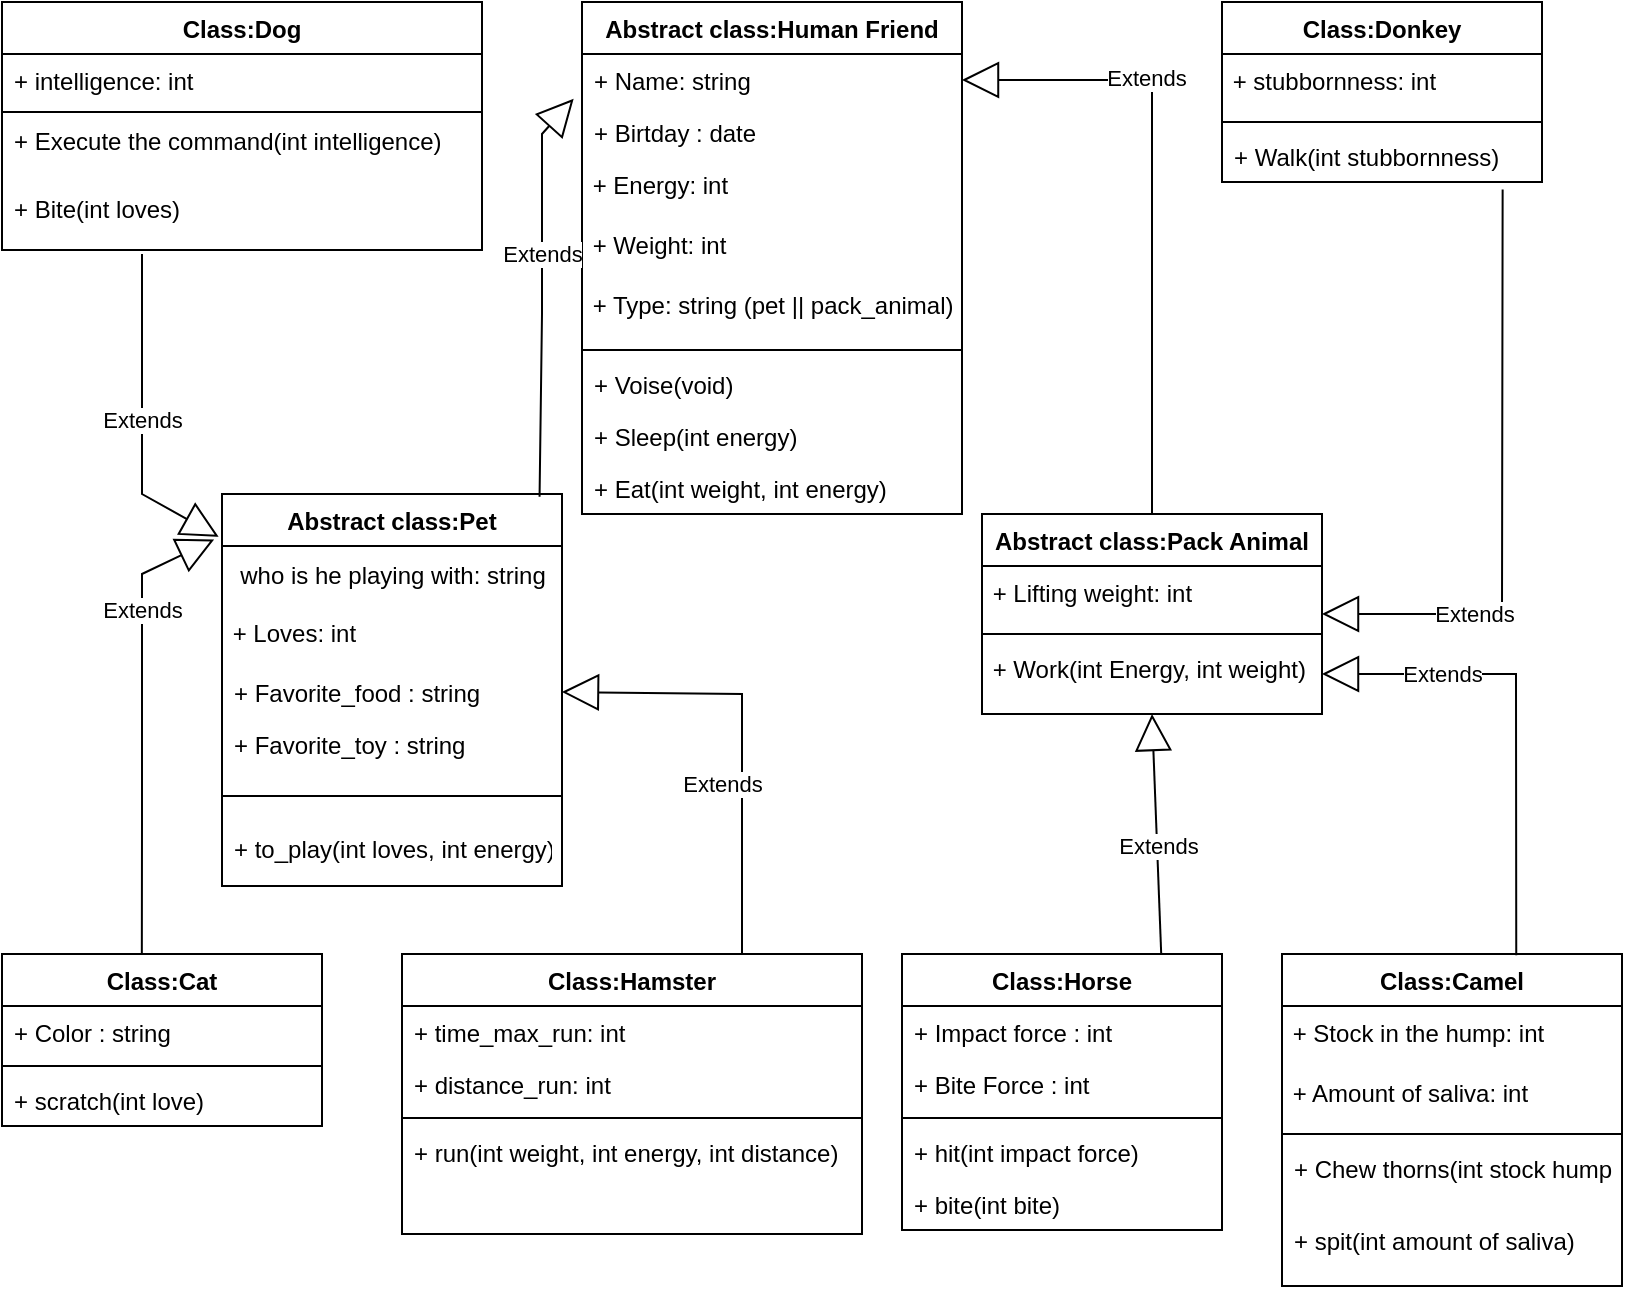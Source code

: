 <mxfile version="20.3.0" type="device"><diagram id="R2lEEEUBdFMjLlhIrx00" name="Page-1"><mxGraphModel dx="910" dy="452" grid="1" gridSize="10" guides="1" tooltips="1" connect="1" arrows="1" fold="1" page="1" pageScale="1" pageWidth="850" pageHeight="1100" math="0" shadow="0" extFonts="Permanent Marker^https://fonts.googleapis.com/css?family=Permanent+Marker"><root><mxCell id="0"/><mxCell id="1" parent="0"/><mxCell id="GSxFg-PIzHMh7uF5a8ec-13" value="Abstract class:Human Friend" style="swimlane;fontStyle=1;align=center;verticalAlign=top;childLayout=stackLayout;horizontal=1;startSize=26;horizontalStack=0;resizeParent=1;resizeParentMax=0;resizeLast=0;collapsible=1;marginBottom=0;" parent="1" vertex="1"><mxGeometry x="300" y="14" width="190" height="256" as="geometry"/></mxCell><mxCell id="GSxFg-PIzHMh7uF5a8ec-17" value="+ Name: string" style="text;strokeColor=none;fillColor=none;align=left;verticalAlign=top;spacingLeft=4;spacingRight=4;overflow=hidden;rotatable=0;points=[[0,0.5],[1,0.5]];portConstraint=eastwest;" parent="GSxFg-PIzHMh7uF5a8ec-13" vertex="1"><mxGeometry y="26" width="190" height="26" as="geometry"/></mxCell><mxCell id="GSxFg-PIzHMh7uF5a8ec-18" value="+ Birtday : date" style="text;strokeColor=none;fillColor=none;align=left;verticalAlign=top;spacingLeft=4;spacingRight=4;overflow=hidden;rotatable=0;points=[[0,0.5],[1,0.5]];portConstraint=eastwest;" parent="GSxFg-PIzHMh7uF5a8ec-13" vertex="1"><mxGeometry y="52" width="190" height="26" as="geometry"/></mxCell><mxCell id="AgACprM1LGYJSEzskkVZ-3" value="&amp;nbsp;+ Energy: int" style="text;html=1;align=left;verticalAlign=top;resizable=0;points=[];autosize=1;strokeColor=none;fillColor=none;" parent="GSxFg-PIzHMh7uF5a8ec-13" vertex="1"><mxGeometry y="78" width="190" height="30" as="geometry"/></mxCell><mxCell id="AgACprM1LGYJSEzskkVZ-2" value=" + Weight: int" style="text;align=left;verticalAlign=top;resizable=0;points=[];autosize=1;strokeColor=none;fillColor=none;" parent="GSxFg-PIzHMh7uF5a8ec-13" vertex="1"><mxGeometry y="108" width="190" height="30" as="geometry"/></mxCell><mxCell id="AgACprM1LGYJSEzskkVZ-10" value="&amp;nbsp;+ Type: string (pet || pack_animal)" style="text;whiteSpace=wrap;html=1;" parent="GSxFg-PIzHMh7uF5a8ec-13" vertex="1"><mxGeometry y="138" width="190" height="32" as="geometry"/></mxCell><mxCell id="GSxFg-PIzHMh7uF5a8ec-15" value="" style="line;strokeWidth=1;fillColor=none;align=left;verticalAlign=middle;spacingTop=-1;spacingLeft=3;spacingRight=3;rotatable=0;labelPosition=right;points=[];portConstraint=eastwest;" parent="GSxFg-PIzHMh7uF5a8ec-13" vertex="1"><mxGeometry y="170" width="190" height="8" as="geometry"/></mxCell><mxCell id="GSxFg-PIzHMh7uF5a8ec-39" value="+ Voise(void)" style="text;strokeColor=none;fillColor=none;align=left;verticalAlign=top;spacingLeft=4;spacingRight=4;overflow=hidden;rotatable=0;points=[[0,0.5],[1,0.5]];portConstraint=eastwest;" parent="GSxFg-PIzHMh7uF5a8ec-13" vertex="1"><mxGeometry y="178" width="190" height="26" as="geometry"/></mxCell><mxCell id="GSxFg-PIzHMh7uF5a8ec-32" value="+ Sleep(int energy)" style="text;strokeColor=none;fillColor=none;align=left;verticalAlign=top;spacingLeft=4;spacingRight=4;overflow=hidden;rotatable=0;points=[[0,0.5],[1,0.5]];portConstraint=eastwest;" parent="GSxFg-PIzHMh7uF5a8ec-13" vertex="1"><mxGeometry y="204" width="190" height="26" as="geometry"/></mxCell><mxCell id="GSxFg-PIzHMh7uF5a8ec-33" value="+ Eat(int weight, int energy)" style="text;strokeColor=none;fillColor=none;align=left;verticalAlign=top;spacingLeft=4;spacingRight=4;overflow=hidden;rotatable=0;points=[[0,0.5],[1,0.5]];portConstraint=eastwest;" parent="GSxFg-PIzHMh7uF5a8ec-13" vertex="1"><mxGeometry y="230" width="190" height="26" as="geometry"/></mxCell><mxCell id="GSxFg-PIzHMh7uF5a8ec-27" value="Abstract class:Pet" style="swimlane;fontStyle=1;align=center;verticalAlign=top;childLayout=stackLayout;horizontal=1;startSize=26;horizontalStack=0;resizeParent=1;resizeParentMax=0;resizeLast=0;collapsible=1;marginBottom=0;" parent="1" vertex="1"><mxGeometry x="120" y="260" width="170" height="196" as="geometry"/></mxCell><mxCell id="AgACprM1LGYJSEzskkVZ-4" value="&lt;div style=&quot;text-align: left;&quot;&gt;&lt;span style=&quot;background-color: initial;&quot;&gt;who is he playing with: string&lt;/span&gt;&lt;/div&gt;" style="text;html=1;align=center;verticalAlign=middle;resizable=0;points=[];autosize=1;strokeColor=none;fillColor=none;" parent="GSxFg-PIzHMh7uF5a8ec-27" vertex="1"><mxGeometry y="26" width="170" height="30" as="geometry"/></mxCell><mxCell id="AgACprM1LGYJSEzskkVZ-8" value="&amp;nbsp;+ Loves: int" style="text;html=1;align=left;verticalAlign=top;resizable=0;points=[];autosize=1;strokeColor=none;fillColor=none;" parent="GSxFg-PIzHMh7uF5a8ec-27" vertex="1"><mxGeometry y="56" width="170" height="30" as="geometry"/></mxCell><mxCell id="AgACprM1LGYJSEzskkVZ-13" value="+ Favorite_food : string" style="text;strokeColor=none;fillColor=none;align=left;verticalAlign=top;spacingLeft=4;spacingRight=4;overflow=hidden;rotatable=0;points=[[0,0.5],[1,0.5]];portConstraint=eastwest;" parent="GSxFg-PIzHMh7uF5a8ec-27" vertex="1"><mxGeometry y="86" width="170" height="26" as="geometry"/></mxCell><mxCell id="AgACprM1LGYJSEzskkVZ-14" value="+ Favorite_toy : string" style="text;strokeColor=none;fillColor=none;align=left;verticalAlign=top;spacingLeft=4;spacingRight=4;overflow=hidden;rotatable=0;points=[[0,0.5],[1,0.5]];portConstraint=eastwest;" parent="GSxFg-PIzHMh7uF5a8ec-27" vertex="1"><mxGeometry y="112" width="170" height="26" as="geometry"/></mxCell><mxCell id="GSxFg-PIzHMh7uF5a8ec-30" value="" style="line;strokeWidth=1;fillColor=none;align=left;verticalAlign=middle;spacingTop=-1;spacingLeft=3;spacingRight=3;rotatable=0;labelPosition=right;points=[];portConstraint=eastwest;" parent="GSxFg-PIzHMh7uF5a8ec-27" vertex="1"><mxGeometry y="138" width="170" height="26" as="geometry"/></mxCell><mxCell id="AgACprM1LGYJSEzskkVZ-6" value="+ to_play(int loves, int energy)" style="text;strokeColor=none;fillColor=none;align=left;verticalAlign=top;spacingLeft=4;spacingRight=4;overflow=hidden;rotatable=0;points=[[0,0.5],[1,0.5]];portConstraint=eastwest;" parent="GSxFg-PIzHMh7uF5a8ec-27" vertex="1"><mxGeometry y="164" width="170" height="32" as="geometry"/></mxCell><mxCell id="GSxFg-PIzHMh7uF5a8ec-35" value="Abstract class:Pack Animal" style="swimlane;fontStyle=1;align=center;verticalAlign=top;childLayout=stackLayout;horizontal=1;startSize=26;horizontalStack=0;resizeParent=1;resizeParentMax=0;resizeLast=0;collapsible=1;marginBottom=0;" parent="1" vertex="1"><mxGeometry x="500" y="270" width="170" height="100" as="geometry"/></mxCell><mxCell id="GSxFg-PIzHMh7uF5a8ec-46" value="&amp;nbsp;+ Lifting weight: int" style="text;whiteSpace=wrap;html=1;" parent="GSxFg-PIzHMh7uF5a8ec-35" vertex="1"><mxGeometry y="26" width="170" height="30" as="geometry"/></mxCell><mxCell id="GSxFg-PIzHMh7uF5a8ec-38" value="" style="line;strokeWidth=1;fillColor=none;align=left;verticalAlign=middle;spacingTop=-1;spacingLeft=3;spacingRight=3;rotatable=0;labelPosition=right;points=[];portConstraint=eastwest;" parent="GSxFg-PIzHMh7uF5a8ec-35" vertex="1"><mxGeometry y="56" width="170" height="8" as="geometry"/></mxCell><mxCell id="AgACprM1LGYJSEzskkVZ-9" value="&amp;nbsp;+ Work(int Energy, int weight)" style="text;whiteSpace=wrap;html=1;" parent="GSxFg-PIzHMh7uF5a8ec-35" vertex="1"><mxGeometry y="64" width="170" height="36" as="geometry"/></mxCell><mxCell id="GSxFg-PIzHMh7uF5a8ec-44" value="Extends" style="endArrow=block;endSize=16;endFill=0;html=1;rounded=0;entryX=1;entryY=0.5;entryDx=0;entryDy=0;exitX=0.5;exitY=0;exitDx=0;exitDy=0;" parent="1" source="GSxFg-PIzHMh7uF5a8ec-35" target="GSxFg-PIzHMh7uF5a8ec-17" edge="1"><mxGeometry x="0.413" y="-1" width="160" relative="1" as="geometry"><mxPoint x="640" y="290" as="sourcePoint"/><mxPoint x="490.8" y="180.316" as="targetPoint"/><Array as="points"><mxPoint x="585" y="180"/><mxPoint x="585" y="53"/></Array><mxPoint as="offset"/></mxGeometry></mxCell><mxCell id="GSxFg-PIzHMh7uF5a8ec-47" value="Class:Dog" style="swimlane;fontStyle=1;align=center;verticalAlign=top;childLayout=stackLayout;horizontal=1;startSize=26;horizontalStack=0;resizeParent=1;resizeParentMax=0;resizeLast=0;collapsible=1;marginBottom=0;" parent="1" vertex="1"><mxGeometry x="10" y="14" width="240" height="124" as="geometry"/></mxCell><mxCell id="AgACprM1LGYJSEzskkVZ-18" value="+ intelligence: int" style="text;strokeColor=none;fillColor=none;align=left;verticalAlign=top;spacingLeft=4;spacingRight=4;overflow=hidden;rotatable=0;points=[[0,0.5],[1,0.5]];portConstraint=eastwest;" parent="GSxFg-PIzHMh7uF5a8ec-47" vertex="1"><mxGeometry y="26" width="240" height="28" as="geometry"/></mxCell><mxCell id="GSxFg-PIzHMh7uF5a8ec-50" value="" style="line;strokeWidth=1;fillColor=none;align=left;verticalAlign=middle;spacingTop=-1;spacingLeft=3;spacingRight=3;rotatable=0;labelPosition=right;points=[];portConstraint=eastwest;" parent="GSxFg-PIzHMh7uF5a8ec-47" vertex="1"><mxGeometry y="54" width="240" height="2" as="geometry"/></mxCell><mxCell id="GSxFg-PIzHMh7uF5a8ec-53" value="+ Execute the command(int intelligence)" style="text;strokeColor=none;fillColor=none;align=left;verticalAlign=top;spacingLeft=4;spacingRight=4;overflow=hidden;rotatable=0;points=[[0,0.5],[1,0.5]];portConstraint=eastwest;" parent="GSxFg-PIzHMh7uF5a8ec-47" vertex="1"><mxGeometry y="56" width="240" height="34" as="geometry"/></mxCell><mxCell id="AgACprM1LGYJSEzskkVZ-23" value="+ Bite(int loves)" style="text;strokeColor=none;fillColor=none;align=left;verticalAlign=top;spacingLeft=4;spacingRight=4;overflow=hidden;rotatable=0;points=[[0,0.5],[1,0.5]];portConstraint=eastwest;" parent="GSxFg-PIzHMh7uF5a8ec-47" vertex="1"><mxGeometry y="90" width="240" height="34" as="geometry"/></mxCell><mxCell id="GSxFg-PIzHMh7uF5a8ec-54" value="Class:Cat" style="swimlane;fontStyle=1;align=center;verticalAlign=top;childLayout=stackLayout;horizontal=1;startSize=26;horizontalStack=0;resizeParent=1;resizeParentMax=0;resizeLast=0;collapsible=1;marginBottom=0;" parent="1" vertex="1"><mxGeometry x="10" y="490" width="160" height="86" as="geometry"/></mxCell><mxCell id="GSxFg-PIzHMh7uF5a8ec-56" value="+ Color : string" style="text;strokeColor=none;fillColor=none;align=left;verticalAlign=top;spacingLeft=4;spacingRight=4;overflow=hidden;rotatable=0;points=[[0,0.5],[1,0.5]];portConstraint=eastwest;" parent="GSxFg-PIzHMh7uF5a8ec-54" vertex="1"><mxGeometry y="26" width="160" height="26" as="geometry"/></mxCell><mxCell id="GSxFg-PIzHMh7uF5a8ec-57" value="" style="line;strokeWidth=1;fillColor=none;align=left;verticalAlign=middle;spacingTop=-1;spacingLeft=3;spacingRight=3;rotatable=0;labelPosition=right;points=[];portConstraint=eastwest;" parent="GSxFg-PIzHMh7uF5a8ec-54" vertex="1"><mxGeometry y="52" width="160" height="8" as="geometry"/></mxCell><mxCell id="GSxFg-PIzHMh7uF5a8ec-60" value="+ scratch(int love)" style="text;strokeColor=none;fillColor=none;align=left;verticalAlign=top;spacingLeft=4;spacingRight=4;overflow=hidden;rotatable=0;points=[[0,0.5],[1,0.5]];portConstraint=eastwest;" parent="GSxFg-PIzHMh7uF5a8ec-54" vertex="1"><mxGeometry y="60" width="160" height="26" as="geometry"/></mxCell><mxCell id="GSxFg-PIzHMh7uF5a8ec-61" value="Class:Hamster" style="swimlane;fontStyle=1;align=center;verticalAlign=top;childLayout=stackLayout;horizontal=1;startSize=26;horizontalStack=0;resizeParent=1;resizeParentMax=0;resizeLast=0;collapsible=1;marginBottom=0;" parent="1" vertex="1"><mxGeometry x="210" y="490" width="230" height="140" as="geometry"/></mxCell><mxCell id="AgACprM1LGYJSEzskkVZ-11" value="+ time_max_run: int" style="text;strokeColor=none;fillColor=none;align=left;verticalAlign=top;spacingLeft=4;spacingRight=4;overflow=hidden;rotatable=0;points=[[0,0.5],[1,0.5]];portConstraint=eastwest;" parent="GSxFg-PIzHMh7uF5a8ec-61" vertex="1"><mxGeometry y="26" width="230" height="26" as="geometry"/></mxCell><mxCell id="AgACprM1LGYJSEzskkVZ-12" value="+ distance_run: int" style="text;strokeColor=none;fillColor=none;align=left;verticalAlign=top;spacingLeft=4;spacingRight=4;overflow=hidden;rotatable=0;points=[[0,0.5],[1,0.5]];portConstraint=eastwest;" parent="GSxFg-PIzHMh7uF5a8ec-61" vertex="1"><mxGeometry y="52" width="230" height="26" as="geometry"/></mxCell><mxCell id="GSxFg-PIzHMh7uF5a8ec-64" value="" style="line;strokeWidth=1;fillColor=none;align=left;verticalAlign=middle;spacingTop=-1;spacingLeft=3;spacingRight=3;rotatable=0;labelPosition=right;points=[];portConstraint=eastwest;" parent="GSxFg-PIzHMh7uF5a8ec-61" vertex="1"><mxGeometry y="78" width="230" height="8" as="geometry"/></mxCell><mxCell id="GSxFg-PIzHMh7uF5a8ec-67" value="+ run(int weight, int energy, int distance)" style="text;strokeColor=none;fillColor=none;align=left;verticalAlign=top;spacingLeft=4;spacingRight=4;overflow=hidden;rotatable=0;points=[[0,0.5],[1,0.5]];portConstraint=eastwest;" parent="GSxFg-PIzHMh7uF5a8ec-61" vertex="1"><mxGeometry y="86" width="230" height="54" as="geometry"/></mxCell><mxCell id="GSxFg-PIzHMh7uF5a8ec-68" value="Class:Camel" style="swimlane;fontStyle=1;align=center;verticalAlign=top;childLayout=stackLayout;horizontal=1;startSize=26;horizontalStack=0;resizeParent=1;resizeParentMax=0;resizeLast=0;collapsible=1;marginBottom=0;" parent="1" vertex="1"><mxGeometry x="650" y="490" width="170" height="166" as="geometry"/></mxCell><mxCell id="GSxFg-PIzHMh7uF5a8ec-71" value="&amp;nbsp;+ Stock in the hump: int" style="text;whiteSpace=wrap;html=1;" parent="GSxFg-PIzHMh7uF5a8ec-68" vertex="1"><mxGeometry y="26" width="170" height="30" as="geometry"/></mxCell><mxCell id="AgACprM1LGYJSEzskkVZ-19" value="&amp;nbsp;+ Amount of saliva: int" style="text;whiteSpace=wrap;html=1;" parent="GSxFg-PIzHMh7uF5a8ec-68" vertex="1"><mxGeometry y="56" width="170" height="30" as="geometry"/></mxCell><mxCell id="GSxFg-PIzHMh7uF5a8ec-72" value="" style="line;strokeWidth=1;fillColor=none;align=left;verticalAlign=middle;spacingTop=-1;spacingLeft=3;spacingRight=3;rotatable=0;labelPosition=right;points=[];portConstraint=eastwest;" parent="GSxFg-PIzHMh7uF5a8ec-68" vertex="1"><mxGeometry y="86" width="170" height="8" as="geometry"/></mxCell><mxCell id="GSxFg-PIzHMh7uF5a8ec-75" value="+ Chew thorns(int stock hump)" style="text;strokeColor=none;fillColor=none;align=left;verticalAlign=top;spacingLeft=4;spacingRight=4;overflow=hidden;rotatable=0;points=[[0,0.5],[1,0.5]];portConstraint=eastwest;" parent="GSxFg-PIzHMh7uF5a8ec-68" vertex="1"><mxGeometry y="94" width="170" height="36" as="geometry"/></mxCell><mxCell id="AgACprM1LGYJSEzskkVZ-20" value="+ spit(int amount of saliva)" style="text;strokeColor=none;fillColor=none;align=left;verticalAlign=top;spacingLeft=4;spacingRight=4;overflow=hidden;rotatable=0;points=[[0,0.5],[1,0.5]];portConstraint=eastwest;" parent="GSxFg-PIzHMh7uF5a8ec-68" vertex="1"><mxGeometry y="130" width="170" height="36" as="geometry"/></mxCell><mxCell id="GSxFg-PIzHMh7uF5a8ec-76" value="Class:Horse" style="swimlane;fontStyle=1;align=center;verticalAlign=top;childLayout=stackLayout;horizontal=1;startSize=26;horizontalStack=0;resizeParent=1;resizeParentMax=0;resizeLast=0;collapsible=1;marginBottom=0;" parent="1" vertex="1"><mxGeometry x="460" y="490" width="160" height="138" as="geometry"/></mxCell><mxCell id="GSxFg-PIzHMh7uF5a8ec-78" value="+ Impact force : int" style="text;strokeColor=none;fillColor=none;align=left;verticalAlign=top;spacingLeft=4;spacingRight=4;overflow=hidden;rotatable=0;points=[[0,0.5],[1,0.5]];portConstraint=eastwest;" parent="GSxFg-PIzHMh7uF5a8ec-76" vertex="1"><mxGeometry y="26" width="160" height="26" as="geometry"/></mxCell><mxCell id="AgACprM1LGYJSEzskkVZ-21" value="+ Bite Force : int" style="text;strokeColor=none;fillColor=none;align=left;verticalAlign=top;spacingLeft=4;spacingRight=4;overflow=hidden;rotatable=0;points=[[0,0.5],[1,0.5]];portConstraint=eastwest;" parent="GSxFg-PIzHMh7uF5a8ec-76" vertex="1"><mxGeometry y="52" width="160" height="26" as="geometry"/></mxCell><mxCell id="GSxFg-PIzHMh7uF5a8ec-80" value="" style="line;strokeWidth=1;fillColor=none;align=left;verticalAlign=middle;spacingTop=-1;spacingLeft=3;spacingRight=3;rotatable=0;labelPosition=right;points=[];portConstraint=eastwest;" parent="GSxFg-PIzHMh7uF5a8ec-76" vertex="1"><mxGeometry y="78" width="160" height="8" as="geometry"/></mxCell><mxCell id="GSxFg-PIzHMh7uF5a8ec-83" value="+ hit(int impact force)" style="text;strokeColor=none;fillColor=none;align=left;verticalAlign=top;spacingLeft=4;spacingRight=4;overflow=hidden;rotatable=0;points=[[0,0.5],[1,0.5]];portConstraint=eastwest;" parent="GSxFg-PIzHMh7uF5a8ec-76" vertex="1"><mxGeometry y="86" width="160" height="26" as="geometry"/></mxCell><mxCell id="AgACprM1LGYJSEzskkVZ-22" value="+ bite(int bite)" style="text;strokeColor=none;fillColor=none;align=left;verticalAlign=top;spacingLeft=4;spacingRight=4;overflow=hidden;rotatable=0;points=[[0,0.5],[1,0.5]];portConstraint=eastwest;" parent="GSxFg-PIzHMh7uF5a8ec-76" vertex="1"><mxGeometry y="112" width="160" height="26" as="geometry"/></mxCell><mxCell id="GSxFg-PIzHMh7uF5a8ec-84" value="Class:Donkey" style="swimlane;fontStyle=1;align=center;verticalAlign=top;childLayout=stackLayout;horizontal=1;startSize=26;horizontalStack=0;resizeParent=1;resizeParentMax=0;resizeLast=0;collapsible=1;marginBottom=0;" parent="1" vertex="1"><mxGeometry x="620" y="14" width="160" height="90" as="geometry"/></mxCell><mxCell id="GSxFg-PIzHMh7uF5a8ec-87" value="&amp;nbsp;+ stubbornness: int" style="text;whiteSpace=wrap;html=1;" parent="GSxFg-PIzHMh7uF5a8ec-84" vertex="1"><mxGeometry y="26" width="160" height="30" as="geometry"/></mxCell><mxCell id="GSxFg-PIzHMh7uF5a8ec-88" value="" style="line;strokeWidth=1;fillColor=none;align=left;verticalAlign=middle;spacingTop=-1;spacingLeft=3;spacingRight=3;rotatable=0;labelPosition=right;points=[];portConstraint=eastwest;" parent="GSxFg-PIzHMh7uF5a8ec-84" vertex="1"><mxGeometry y="56" width="160" height="8" as="geometry"/></mxCell><mxCell id="GSxFg-PIzHMh7uF5a8ec-91" value="+ Walk(int stubbornness)" style="text;strokeColor=none;fillColor=none;align=left;verticalAlign=top;spacingLeft=4;spacingRight=4;overflow=hidden;rotatable=0;points=[[0,0.5],[1,0.5]];portConstraint=eastwest;" parent="GSxFg-PIzHMh7uF5a8ec-84" vertex="1"><mxGeometry y="64" width="160" height="26" as="geometry"/></mxCell><mxCell id="GSxFg-PIzHMh7uF5a8ec-92" value="Extends" style="endArrow=block;endSize=16;endFill=0;html=1;rounded=0;entryX=-0.01;entryY=0.109;entryDx=0;entryDy=0;entryPerimeter=0;" parent="1" target="GSxFg-PIzHMh7uF5a8ec-27" edge="1"><mxGeometry x="0.009" width="160" relative="1" as="geometry"><mxPoint x="80" y="140" as="sourcePoint"/><mxPoint x="170" y="309" as="targetPoint"/><Array as="points"><mxPoint x="80" y="260"/></Array><mxPoint as="offset"/></mxGeometry></mxCell><mxCell id="GSxFg-PIzHMh7uF5a8ec-94" value="Extends" style="endArrow=block;endSize=16;endFill=0;html=1;rounded=0;exitX=0.437;exitY=-0.003;exitDx=0;exitDy=0;exitPerimeter=0;entryX=-0.023;entryY=0.116;entryDx=0;entryDy=0;entryPerimeter=0;" parent="1" source="GSxFg-PIzHMh7uF5a8ec-54" target="GSxFg-PIzHMh7uF5a8ec-27" edge="1"><mxGeometry x="0.498" width="160" relative="1" as="geometry"><mxPoint x="65.08" y="449.016" as="sourcePoint"/><mxPoint x="140" y="240" as="targetPoint"/><Array as="points"><mxPoint x="80" y="424"/><mxPoint x="80" y="300"/></Array><mxPoint as="offset"/></mxGeometry></mxCell><mxCell id="GSxFg-PIzHMh7uF5a8ec-95" value="Extends" style="endArrow=block;endSize=16;endFill=0;html=1;rounded=0;entryX=1;entryY=0.5;entryDx=0;entryDy=0;" parent="1" target="AgACprM1LGYJSEzskkVZ-13" edge="1"><mxGeometry x="-0.228" y="10" width="160" relative="1" as="geometry"><mxPoint x="380" y="490" as="sourcePoint"/><mxPoint x="420" y="460" as="targetPoint"/><Array as="points"><mxPoint x="380" y="360"/></Array><mxPoint as="offset"/></mxGeometry></mxCell><mxCell id="GSxFg-PIzHMh7uF5a8ec-96" value="Extends" style="endArrow=block;endSize=16;endFill=0;html=1;rounded=0;entryX=1;entryY=0.923;entryDx=0;entryDy=0;entryPerimeter=0;exitX=0.877;exitY=1.146;exitDx=0;exitDy=0;exitPerimeter=0;" parent="1" source="GSxFg-PIzHMh7uF5a8ec-91" edge="1"><mxGeometry x="0.498" width="160" relative="1" as="geometry"><mxPoint x="760" y="120" as="sourcePoint"/><mxPoint x="670" y="319.998" as="targetPoint"/><Array as="points"><mxPoint x="760" y="320"/></Array><mxPoint as="offset"/></mxGeometry></mxCell><mxCell id="GSxFg-PIzHMh7uF5a8ec-97" value="Extends" style="endArrow=block;endSize=16;endFill=0;html=1;rounded=0;exitX=0.689;exitY=0.004;exitDx=0;exitDy=0;exitPerimeter=0;" parent="1" source="GSxFg-PIzHMh7uF5a8ec-68" edge="1"><mxGeometry x="0.498" width="160" relative="1" as="geometry"><mxPoint x="740.08" y="433.996" as="sourcePoint"/><mxPoint x="670" y="350" as="targetPoint"/><Array as="points"><mxPoint x="767" y="350"/><mxPoint x="670" y="350"/></Array><mxPoint as="offset"/></mxGeometry></mxCell><mxCell id="GSxFg-PIzHMh7uF5a8ec-98" value="Extends" style="endArrow=block;endSize=16;endFill=0;html=1;rounded=0;exitX=0.81;exitY=-0.001;exitDx=0;exitDy=0;exitPerimeter=0;entryX=0.5;entryY=1;entryDx=0;entryDy=0;" parent="1" source="GSxFg-PIzHMh7uF5a8ec-76" target="GSxFg-PIzHMh7uF5a8ec-35" edge="1"><mxGeometry x="-0.099" width="160" relative="1" as="geometry"><mxPoint x="480.08" y="569.016" as="sourcePoint"/><mxPoint x="570" y="480" as="targetPoint"/><Array as="points"/><mxPoint as="offset"/></mxGeometry></mxCell><mxCell id="GSxFg-PIzHMh7uF5a8ec-43" value="Extends" style="endArrow=block;endSize=16;endFill=0;html=1;rounded=0;exitX=0.934;exitY=0.007;exitDx=0;exitDy=0;entryX=-0.022;entryY=0.862;entryDx=0;entryDy=0;entryPerimeter=0;exitPerimeter=0;" parent="1" source="GSxFg-PIzHMh7uF5a8ec-27" target="GSxFg-PIzHMh7uF5a8ec-17" edge="1"><mxGeometry x="0.184" width="160" relative="1" as="geometry"><mxPoint x="150" y="223" as="sourcePoint"/><mxPoint x="310" y="223" as="targetPoint"/><Array as="points"><mxPoint x="280" y="170"/><mxPoint x="280" y="80"/></Array><mxPoint as="offset"/></mxGeometry></mxCell></root></mxGraphModel></diagram></mxfile>